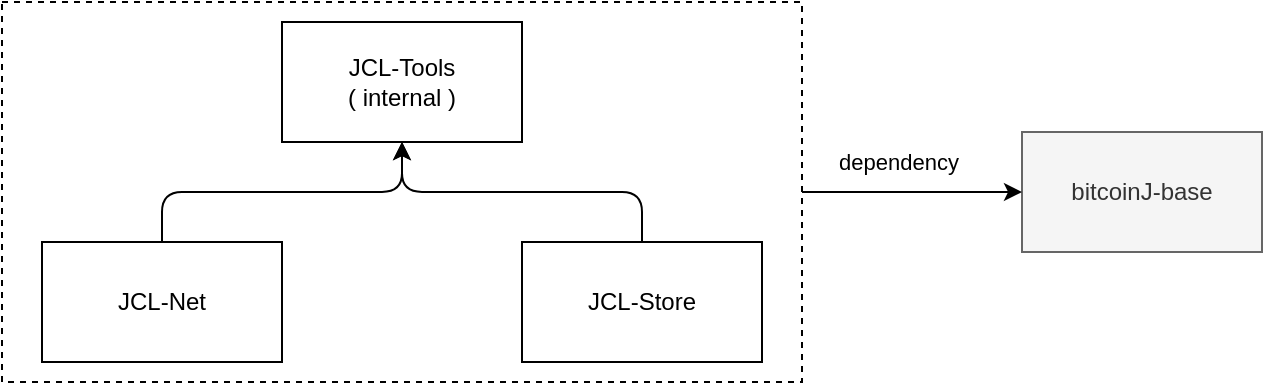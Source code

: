 <mxfile version="13.4.5" type="device"><diagram id="6eKpLFBy7j6M9nTHlSNk" name="Page-1"><mxGraphModel dx="1092" dy="775" grid="1" gridSize="10" guides="1" tooltips="1" connect="1" arrows="1" fold="1" page="1" pageScale="1" pageWidth="827" pageHeight="1169" math="0" shadow="0"><root><mxCell id="0"/><mxCell id="1" parent="0"/><mxCell id="fj525crvhGWxHHzFxNbN-4" value="" style="rounded=0;whiteSpace=wrap;html=1;fillColor=none;dashed=1;" vertex="1" parent="1"><mxGeometry x="140" y="150" width="400" height="190" as="geometry"/></mxCell><mxCell id="TWXwq8e7HbiGPKwfB5yf-1" value="JCL-Net" style="rounded=0;whiteSpace=wrap;html=1;" parent="1" vertex="1"><mxGeometry x="160" y="270" width="120" height="60" as="geometry"/></mxCell><mxCell id="TWXwq8e7HbiGPKwfB5yf-2" value="JCL-Tools&lt;br&gt;( internal )" style="rounded=0;whiteSpace=wrap;html=1;" parent="1" vertex="1"><mxGeometry x="280" y="160" width="120" height="60" as="geometry"/></mxCell><mxCell id="TWXwq8e7HbiGPKwfB5yf-3" value="" style="edgeStyle=elbowEdgeStyle;elbow=vertical;endArrow=classic;html=1;entryX=0.5;entryY=1;entryDx=0;entryDy=0;exitX=0.5;exitY=0;exitDx=0;exitDy=0;" parent="1" source="TWXwq8e7HbiGPKwfB5yf-1" target="TWXwq8e7HbiGPKwfB5yf-2" edge="1"><mxGeometry width="50" height="50" relative="1" as="geometry"><mxPoint x="390" y="420" as="sourcePoint"/><mxPoint x="440" y="370" as="targetPoint"/></mxGeometry></mxCell><mxCell id="g0iLeNP-BY9vBlWHU1UD-1" value="JCL-Store" style="rounded=0;whiteSpace=wrap;html=1;" parent="1" vertex="1"><mxGeometry x="400" y="270" width="120" height="60" as="geometry"/></mxCell><mxCell id="g0iLeNP-BY9vBlWHU1UD-2" value="" style="edgeStyle=elbowEdgeStyle;elbow=vertical;endArrow=classic;html=1;entryX=0.5;entryY=1;entryDx=0;entryDy=0;exitX=0.5;exitY=0;exitDx=0;exitDy=0;" parent="1" source="g0iLeNP-BY9vBlWHU1UD-1" target="TWXwq8e7HbiGPKwfB5yf-2" edge="1"><mxGeometry width="50" height="50" relative="1" as="geometry"><mxPoint x="470" y="280" as="sourcePoint"/><mxPoint x="350" y="230" as="targetPoint"/></mxGeometry></mxCell><mxCell id="fj525crvhGWxHHzFxNbN-1" value="bitcoinJ-base" style="rounded=0;whiteSpace=wrap;html=1;fillColor=#f5f5f5;strokeColor=#666666;fontColor=#333333;" vertex="1" parent="1"><mxGeometry x="650" y="215" width="120" height="60" as="geometry"/></mxCell><mxCell id="fj525crvhGWxHHzFxNbN-5" value="" style="endArrow=classic;html=1;entryX=0;entryY=0.5;entryDx=0;entryDy=0;exitX=1;exitY=0.5;exitDx=0;exitDy=0;" edge="1" parent="1" source="fj525crvhGWxHHzFxNbN-4" target="fj525crvhGWxHHzFxNbN-1"><mxGeometry width="50" height="50" relative="1" as="geometry"><mxPoint x="390" y="130" as="sourcePoint"/><mxPoint x="440" y="80" as="targetPoint"/></mxGeometry></mxCell><mxCell id="fj525crvhGWxHHzFxNbN-6" value="dependency" style="edgeLabel;html=1;align=center;verticalAlign=middle;resizable=0;points=[];" vertex="1" connectable="0" parent="fj525crvhGWxHHzFxNbN-5"><mxGeometry x="-0.127" y="1" relative="1" as="geometry"><mxPoint y="-14" as="offset"/></mxGeometry></mxCell></root></mxGraphModel></diagram></mxfile>